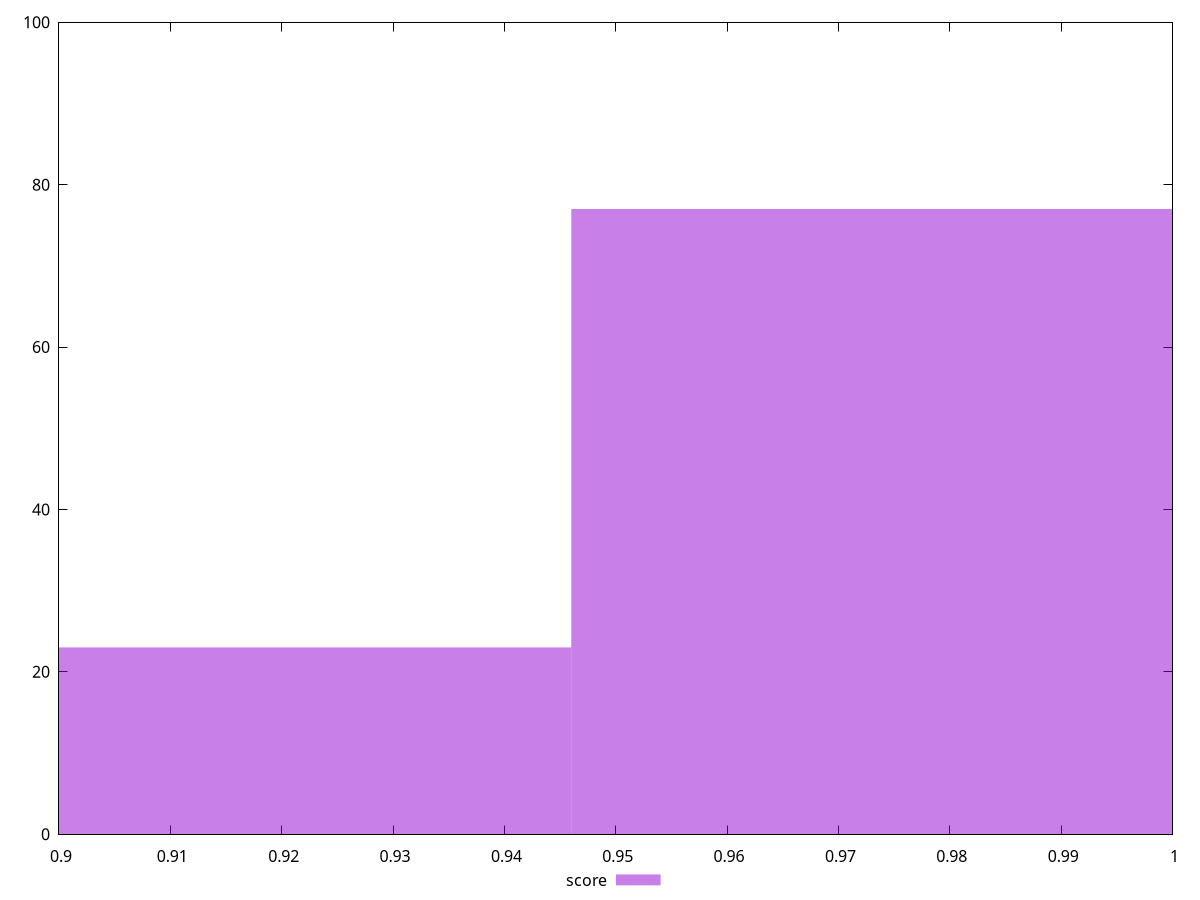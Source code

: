 reset

$score <<EOF
0.981042846838125 77
0.910968357778259 23
EOF

set key outside below
set boxwidth 0.07007448905986607
set xrange [0.9:1]
set yrange [0:100]
set trange [0:100]
set style fill transparent solid 0.5 noborder
set terminal svg size 640, 490 enhanced background rgb 'white'
set output "reports/report_00033_2021-03-01T14-23-16.841Z/uses-http2/samples/astro/score/histogram.svg"

plot $score title "score" with boxes

reset
